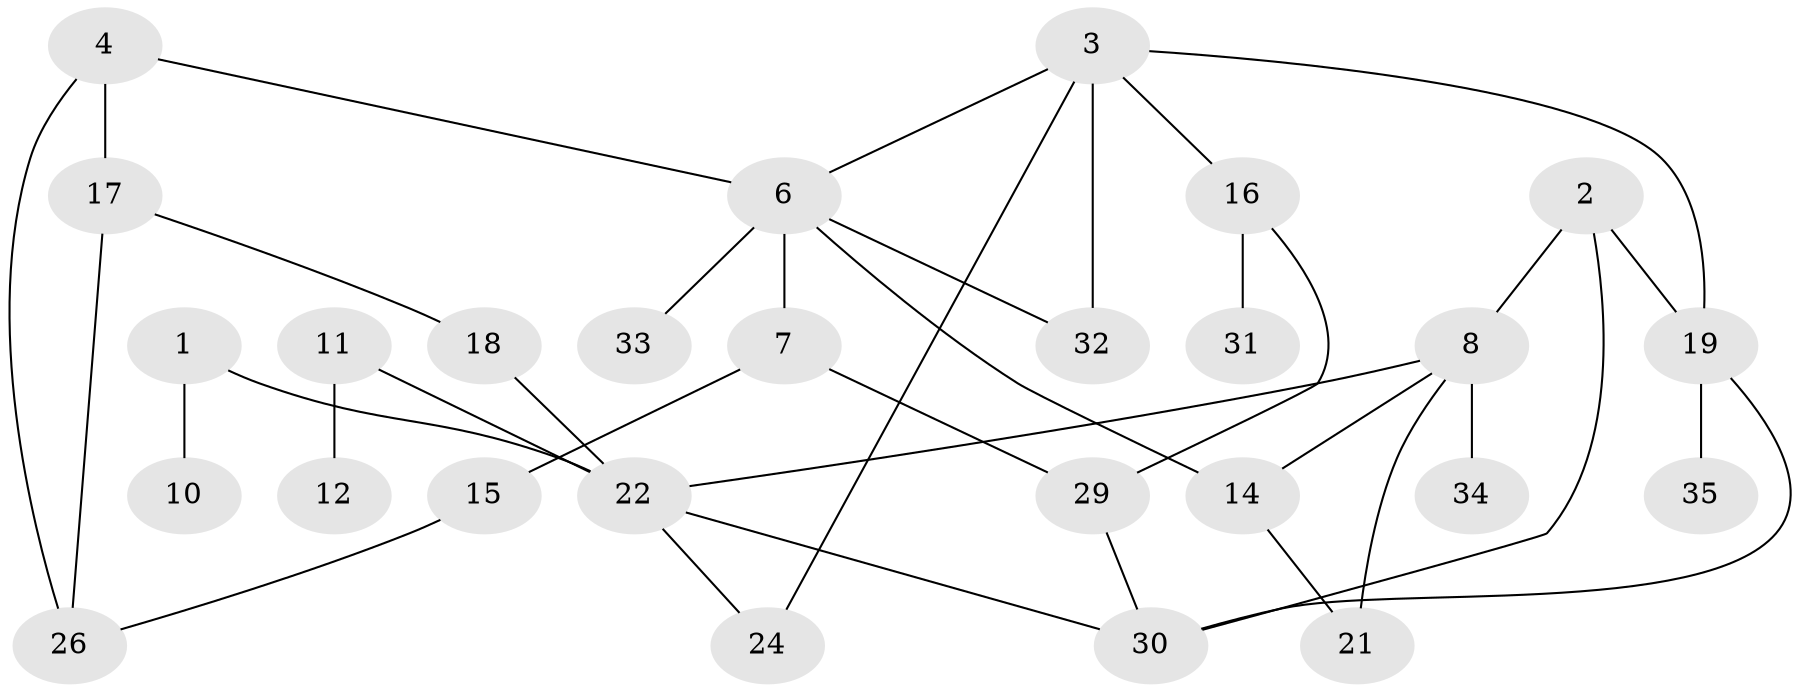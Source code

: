 // original degree distribution, {2: 0.2835820895522388, 1: 0.22388059701492538, 0: 0.11940298507462686, 3: 0.208955223880597, 5: 0.04477611940298507, 4: 0.1044776119402985, 6: 0.014925373134328358}
// Generated by graph-tools (version 1.1) at 2025/33/03/09/25 02:33:29]
// undirected, 27 vertices, 37 edges
graph export_dot {
graph [start="1"]
  node [color=gray90,style=filled];
  1;
  2;
  3;
  4;
  6;
  7;
  8;
  10;
  11;
  12;
  14;
  15;
  16;
  17;
  18;
  19;
  21;
  22;
  24;
  26;
  29;
  30;
  31;
  32;
  33;
  34;
  35;
  1 -- 10 [weight=1.0];
  1 -- 22 [weight=1.0];
  2 -- 8 [weight=1.0];
  2 -- 19 [weight=1.0];
  2 -- 30 [weight=1.0];
  3 -- 6 [weight=1.0];
  3 -- 16 [weight=1.0];
  3 -- 19 [weight=1.0];
  3 -- 24 [weight=1.0];
  3 -- 32 [weight=1.0];
  4 -- 6 [weight=1.0];
  4 -- 17 [weight=2.0];
  4 -- 26 [weight=1.0];
  6 -- 7 [weight=1.0];
  6 -- 14 [weight=1.0];
  6 -- 32 [weight=1.0];
  6 -- 33 [weight=1.0];
  7 -- 15 [weight=1.0];
  7 -- 29 [weight=1.0];
  8 -- 14 [weight=1.0];
  8 -- 21 [weight=2.0];
  8 -- 22 [weight=1.0];
  8 -- 34 [weight=1.0];
  11 -- 12 [weight=2.0];
  11 -- 22 [weight=2.0];
  14 -- 21 [weight=1.0];
  15 -- 26 [weight=1.0];
  16 -- 29 [weight=1.0];
  16 -- 31 [weight=1.0];
  17 -- 18 [weight=1.0];
  17 -- 26 [weight=2.0];
  18 -- 22 [weight=1.0];
  19 -- 30 [weight=1.0];
  19 -- 35 [weight=1.0];
  22 -- 24 [weight=1.0];
  22 -- 30 [weight=1.0];
  29 -- 30 [weight=1.0];
}
